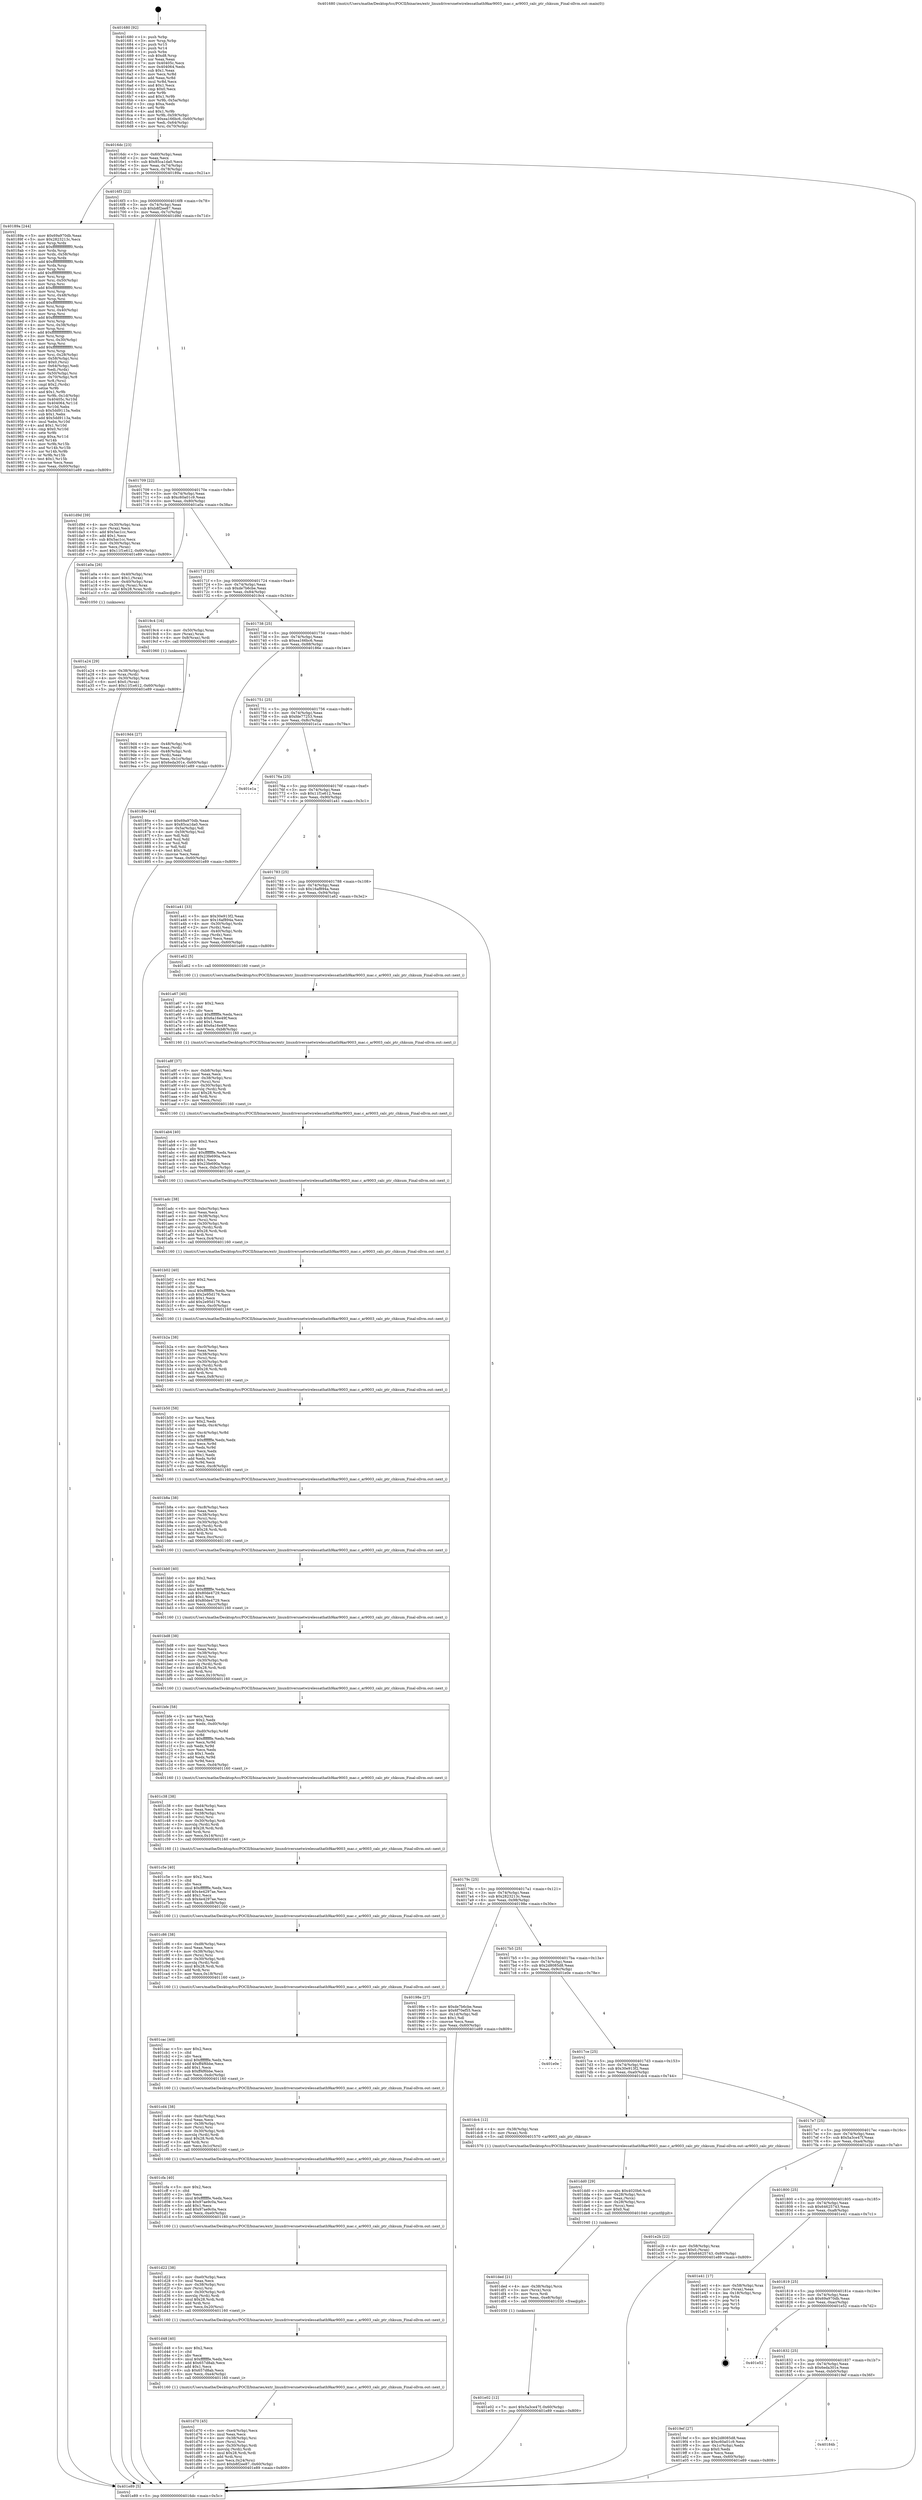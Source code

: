 digraph "0x401680" {
  label = "0x401680 (/mnt/c/Users/mathe/Desktop/tcc/POCII/binaries/extr_linuxdriversnetwirelessathath9kar9003_mac.c_ar9003_calc_ptr_chksum_Final-ollvm.out::main(0))"
  labelloc = "t"
  node[shape=record]

  Entry [label="",width=0.3,height=0.3,shape=circle,fillcolor=black,style=filled]
  "0x4016dc" [label="{
     0x4016dc [23]\l
     | [instrs]\l
     &nbsp;&nbsp;0x4016dc \<+3\>: mov -0x60(%rbp),%eax\l
     &nbsp;&nbsp;0x4016df \<+2\>: mov %eax,%ecx\l
     &nbsp;&nbsp;0x4016e1 \<+6\>: sub $0x85ca1da0,%ecx\l
     &nbsp;&nbsp;0x4016e7 \<+3\>: mov %eax,-0x74(%rbp)\l
     &nbsp;&nbsp;0x4016ea \<+3\>: mov %ecx,-0x78(%rbp)\l
     &nbsp;&nbsp;0x4016ed \<+6\>: je 000000000040189a \<main+0x21a\>\l
  }"]
  "0x40189a" [label="{
     0x40189a [244]\l
     | [instrs]\l
     &nbsp;&nbsp;0x40189a \<+5\>: mov $0x69a970db,%eax\l
     &nbsp;&nbsp;0x40189f \<+5\>: mov $0x2823213c,%ecx\l
     &nbsp;&nbsp;0x4018a4 \<+3\>: mov %rsp,%rdx\l
     &nbsp;&nbsp;0x4018a7 \<+4\>: add $0xfffffffffffffff0,%rdx\l
     &nbsp;&nbsp;0x4018ab \<+3\>: mov %rdx,%rsp\l
     &nbsp;&nbsp;0x4018ae \<+4\>: mov %rdx,-0x58(%rbp)\l
     &nbsp;&nbsp;0x4018b2 \<+3\>: mov %rsp,%rdx\l
     &nbsp;&nbsp;0x4018b5 \<+4\>: add $0xfffffffffffffff0,%rdx\l
     &nbsp;&nbsp;0x4018b9 \<+3\>: mov %rdx,%rsp\l
     &nbsp;&nbsp;0x4018bc \<+3\>: mov %rsp,%rsi\l
     &nbsp;&nbsp;0x4018bf \<+4\>: add $0xfffffffffffffff0,%rsi\l
     &nbsp;&nbsp;0x4018c3 \<+3\>: mov %rsi,%rsp\l
     &nbsp;&nbsp;0x4018c6 \<+4\>: mov %rsi,-0x50(%rbp)\l
     &nbsp;&nbsp;0x4018ca \<+3\>: mov %rsp,%rsi\l
     &nbsp;&nbsp;0x4018cd \<+4\>: add $0xfffffffffffffff0,%rsi\l
     &nbsp;&nbsp;0x4018d1 \<+3\>: mov %rsi,%rsp\l
     &nbsp;&nbsp;0x4018d4 \<+4\>: mov %rsi,-0x48(%rbp)\l
     &nbsp;&nbsp;0x4018d8 \<+3\>: mov %rsp,%rsi\l
     &nbsp;&nbsp;0x4018db \<+4\>: add $0xfffffffffffffff0,%rsi\l
     &nbsp;&nbsp;0x4018df \<+3\>: mov %rsi,%rsp\l
     &nbsp;&nbsp;0x4018e2 \<+4\>: mov %rsi,-0x40(%rbp)\l
     &nbsp;&nbsp;0x4018e6 \<+3\>: mov %rsp,%rsi\l
     &nbsp;&nbsp;0x4018e9 \<+4\>: add $0xfffffffffffffff0,%rsi\l
     &nbsp;&nbsp;0x4018ed \<+3\>: mov %rsi,%rsp\l
     &nbsp;&nbsp;0x4018f0 \<+4\>: mov %rsi,-0x38(%rbp)\l
     &nbsp;&nbsp;0x4018f4 \<+3\>: mov %rsp,%rsi\l
     &nbsp;&nbsp;0x4018f7 \<+4\>: add $0xfffffffffffffff0,%rsi\l
     &nbsp;&nbsp;0x4018fb \<+3\>: mov %rsi,%rsp\l
     &nbsp;&nbsp;0x4018fe \<+4\>: mov %rsi,-0x30(%rbp)\l
     &nbsp;&nbsp;0x401902 \<+3\>: mov %rsp,%rsi\l
     &nbsp;&nbsp;0x401905 \<+4\>: add $0xfffffffffffffff0,%rsi\l
     &nbsp;&nbsp;0x401909 \<+3\>: mov %rsi,%rsp\l
     &nbsp;&nbsp;0x40190c \<+4\>: mov %rsi,-0x28(%rbp)\l
     &nbsp;&nbsp;0x401910 \<+4\>: mov -0x58(%rbp),%rsi\l
     &nbsp;&nbsp;0x401914 \<+6\>: movl $0x0,(%rsi)\l
     &nbsp;&nbsp;0x40191a \<+3\>: mov -0x64(%rbp),%edi\l
     &nbsp;&nbsp;0x40191d \<+2\>: mov %edi,(%rdx)\l
     &nbsp;&nbsp;0x40191f \<+4\>: mov -0x50(%rbp),%rsi\l
     &nbsp;&nbsp;0x401923 \<+4\>: mov -0x70(%rbp),%r8\l
     &nbsp;&nbsp;0x401927 \<+3\>: mov %r8,(%rsi)\l
     &nbsp;&nbsp;0x40192a \<+3\>: cmpl $0x2,(%rdx)\l
     &nbsp;&nbsp;0x40192d \<+4\>: setne %r9b\l
     &nbsp;&nbsp;0x401931 \<+4\>: and $0x1,%r9b\l
     &nbsp;&nbsp;0x401935 \<+4\>: mov %r9b,-0x1d(%rbp)\l
     &nbsp;&nbsp;0x401939 \<+8\>: mov 0x40405c,%r10d\l
     &nbsp;&nbsp;0x401941 \<+8\>: mov 0x404064,%r11d\l
     &nbsp;&nbsp;0x401949 \<+3\>: mov %r10d,%ebx\l
     &nbsp;&nbsp;0x40194c \<+6\>: sub $0x5dd9113a,%ebx\l
     &nbsp;&nbsp;0x401952 \<+3\>: sub $0x1,%ebx\l
     &nbsp;&nbsp;0x401955 \<+6\>: add $0x5dd9113a,%ebx\l
     &nbsp;&nbsp;0x40195b \<+4\>: imul %ebx,%r10d\l
     &nbsp;&nbsp;0x40195f \<+4\>: and $0x1,%r10d\l
     &nbsp;&nbsp;0x401963 \<+4\>: cmp $0x0,%r10d\l
     &nbsp;&nbsp;0x401967 \<+4\>: sete %r9b\l
     &nbsp;&nbsp;0x40196b \<+4\>: cmp $0xa,%r11d\l
     &nbsp;&nbsp;0x40196f \<+4\>: setl %r14b\l
     &nbsp;&nbsp;0x401973 \<+3\>: mov %r9b,%r15b\l
     &nbsp;&nbsp;0x401976 \<+3\>: and %r14b,%r15b\l
     &nbsp;&nbsp;0x401979 \<+3\>: xor %r14b,%r9b\l
     &nbsp;&nbsp;0x40197c \<+3\>: or %r9b,%r15b\l
     &nbsp;&nbsp;0x40197f \<+4\>: test $0x1,%r15b\l
     &nbsp;&nbsp;0x401983 \<+3\>: cmovne %ecx,%eax\l
     &nbsp;&nbsp;0x401986 \<+3\>: mov %eax,-0x60(%rbp)\l
     &nbsp;&nbsp;0x401989 \<+5\>: jmp 0000000000401e89 \<main+0x809\>\l
  }"]
  "0x4016f3" [label="{
     0x4016f3 [22]\l
     | [instrs]\l
     &nbsp;&nbsp;0x4016f3 \<+5\>: jmp 00000000004016f8 \<main+0x78\>\l
     &nbsp;&nbsp;0x4016f8 \<+3\>: mov -0x74(%rbp),%eax\l
     &nbsp;&nbsp;0x4016fb \<+5\>: sub $0xb8f2ee87,%eax\l
     &nbsp;&nbsp;0x401700 \<+3\>: mov %eax,-0x7c(%rbp)\l
     &nbsp;&nbsp;0x401703 \<+6\>: je 0000000000401d9d \<main+0x71d\>\l
  }"]
  Exit [label="",width=0.3,height=0.3,shape=circle,fillcolor=black,style=filled,peripheries=2]
  "0x401d9d" [label="{
     0x401d9d [39]\l
     | [instrs]\l
     &nbsp;&nbsp;0x401d9d \<+4\>: mov -0x30(%rbp),%rax\l
     &nbsp;&nbsp;0x401da1 \<+2\>: mov (%rax),%ecx\l
     &nbsp;&nbsp;0x401da3 \<+6\>: add $0x5ac1cc,%ecx\l
     &nbsp;&nbsp;0x401da9 \<+3\>: add $0x1,%ecx\l
     &nbsp;&nbsp;0x401dac \<+6\>: sub $0x5ac1cc,%ecx\l
     &nbsp;&nbsp;0x401db2 \<+4\>: mov -0x30(%rbp),%rax\l
     &nbsp;&nbsp;0x401db6 \<+2\>: mov %ecx,(%rax)\l
     &nbsp;&nbsp;0x401db8 \<+7\>: movl $0x11f1e612,-0x60(%rbp)\l
     &nbsp;&nbsp;0x401dbf \<+5\>: jmp 0000000000401e89 \<main+0x809\>\l
  }"]
  "0x401709" [label="{
     0x401709 [22]\l
     | [instrs]\l
     &nbsp;&nbsp;0x401709 \<+5\>: jmp 000000000040170e \<main+0x8e\>\l
     &nbsp;&nbsp;0x40170e \<+3\>: mov -0x74(%rbp),%eax\l
     &nbsp;&nbsp;0x401711 \<+5\>: sub $0xc60a01c9,%eax\l
     &nbsp;&nbsp;0x401716 \<+3\>: mov %eax,-0x80(%rbp)\l
     &nbsp;&nbsp;0x401719 \<+6\>: je 0000000000401a0a \<main+0x38a\>\l
  }"]
  "0x401e02" [label="{
     0x401e02 [12]\l
     | [instrs]\l
     &nbsp;&nbsp;0x401e02 \<+7\>: movl $0x5a3ce47f,-0x60(%rbp)\l
     &nbsp;&nbsp;0x401e09 \<+5\>: jmp 0000000000401e89 \<main+0x809\>\l
  }"]
  "0x401a0a" [label="{
     0x401a0a [26]\l
     | [instrs]\l
     &nbsp;&nbsp;0x401a0a \<+4\>: mov -0x40(%rbp),%rax\l
     &nbsp;&nbsp;0x401a0e \<+6\>: movl $0x1,(%rax)\l
     &nbsp;&nbsp;0x401a14 \<+4\>: mov -0x40(%rbp),%rax\l
     &nbsp;&nbsp;0x401a18 \<+3\>: movslq (%rax),%rax\l
     &nbsp;&nbsp;0x401a1b \<+4\>: imul $0x28,%rax,%rdi\l
     &nbsp;&nbsp;0x401a1f \<+5\>: call 0000000000401050 \<malloc@plt\>\l
     | [calls]\l
     &nbsp;&nbsp;0x401050 \{1\} (unknown)\l
  }"]
  "0x40171f" [label="{
     0x40171f [25]\l
     | [instrs]\l
     &nbsp;&nbsp;0x40171f \<+5\>: jmp 0000000000401724 \<main+0xa4\>\l
     &nbsp;&nbsp;0x401724 \<+3\>: mov -0x74(%rbp),%eax\l
     &nbsp;&nbsp;0x401727 \<+5\>: sub $0xde7b6cbe,%eax\l
     &nbsp;&nbsp;0x40172c \<+6\>: mov %eax,-0x84(%rbp)\l
     &nbsp;&nbsp;0x401732 \<+6\>: je 00000000004019c4 \<main+0x344\>\l
  }"]
  "0x401ded" [label="{
     0x401ded [21]\l
     | [instrs]\l
     &nbsp;&nbsp;0x401ded \<+4\>: mov -0x38(%rbp),%rcx\l
     &nbsp;&nbsp;0x401df1 \<+3\>: mov (%rcx),%rcx\l
     &nbsp;&nbsp;0x401df4 \<+3\>: mov %rcx,%rdi\l
     &nbsp;&nbsp;0x401df7 \<+6\>: mov %eax,-0xe8(%rbp)\l
     &nbsp;&nbsp;0x401dfd \<+5\>: call 0000000000401030 \<free@plt\>\l
     | [calls]\l
     &nbsp;&nbsp;0x401030 \{1\} (unknown)\l
  }"]
  "0x4019c4" [label="{
     0x4019c4 [16]\l
     | [instrs]\l
     &nbsp;&nbsp;0x4019c4 \<+4\>: mov -0x50(%rbp),%rax\l
     &nbsp;&nbsp;0x4019c8 \<+3\>: mov (%rax),%rax\l
     &nbsp;&nbsp;0x4019cb \<+4\>: mov 0x8(%rax),%rdi\l
     &nbsp;&nbsp;0x4019cf \<+5\>: call 0000000000401060 \<atoi@plt\>\l
     | [calls]\l
     &nbsp;&nbsp;0x401060 \{1\} (unknown)\l
  }"]
  "0x401738" [label="{
     0x401738 [25]\l
     | [instrs]\l
     &nbsp;&nbsp;0x401738 \<+5\>: jmp 000000000040173d \<main+0xbd\>\l
     &nbsp;&nbsp;0x40173d \<+3\>: mov -0x74(%rbp),%eax\l
     &nbsp;&nbsp;0x401740 \<+5\>: sub $0xea166bc6,%eax\l
     &nbsp;&nbsp;0x401745 \<+6\>: mov %eax,-0x88(%rbp)\l
     &nbsp;&nbsp;0x40174b \<+6\>: je 000000000040186e \<main+0x1ee\>\l
  }"]
  "0x401dd0" [label="{
     0x401dd0 [29]\l
     | [instrs]\l
     &nbsp;&nbsp;0x401dd0 \<+10\>: movabs $0x4020b6,%rdi\l
     &nbsp;&nbsp;0x401dda \<+4\>: mov -0x28(%rbp),%rcx\l
     &nbsp;&nbsp;0x401dde \<+2\>: mov %eax,(%rcx)\l
     &nbsp;&nbsp;0x401de0 \<+4\>: mov -0x28(%rbp),%rcx\l
     &nbsp;&nbsp;0x401de4 \<+2\>: mov (%rcx),%esi\l
     &nbsp;&nbsp;0x401de6 \<+2\>: mov $0x0,%al\l
     &nbsp;&nbsp;0x401de8 \<+5\>: call 0000000000401040 \<printf@plt\>\l
     | [calls]\l
     &nbsp;&nbsp;0x401040 \{1\} (unknown)\l
  }"]
  "0x40186e" [label="{
     0x40186e [44]\l
     | [instrs]\l
     &nbsp;&nbsp;0x40186e \<+5\>: mov $0x69a970db,%eax\l
     &nbsp;&nbsp;0x401873 \<+5\>: mov $0x85ca1da0,%ecx\l
     &nbsp;&nbsp;0x401878 \<+3\>: mov -0x5a(%rbp),%dl\l
     &nbsp;&nbsp;0x40187b \<+4\>: mov -0x59(%rbp),%sil\l
     &nbsp;&nbsp;0x40187f \<+3\>: mov %dl,%dil\l
     &nbsp;&nbsp;0x401882 \<+3\>: and %sil,%dil\l
     &nbsp;&nbsp;0x401885 \<+3\>: xor %sil,%dl\l
     &nbsp;&nbsp;0x401888 \<+3\>: or %dl,%dil\l
     &nbsp;&nbsp;0x40188b \<+4\>: test $0x1,%dil\l
     &nbsp;&nbsp;0x40188f \<+3\>: cmovne %ecx,%eax\l
     &nbsp;&nbsp;0x401892 \<+3\>: mov %eax,-0x60(%rbp)\l
     &nbsp;&nbsp;0x401895 \<+5\>: jmp 0000000000401e89 \<main+0x809\>\l
  }"]
  "0x401751" [label="{
     0x401751 [25]\l
     | [instrs]\l
     &nbsp;&nbsp;0x401751 \<+5\>: jmp 0000000000401756 \<main+0xd6\>\l
     &nbsp;&nbsp;0x401756 \<+3\>: mov -0x74(%rbp),%eax\l
     &nbsp;&nbsp;0x401759 \<+5\>: sub $0xfde77253,%eax\l
     &nbsp;&nbsp;0x40175e \<+6\>: mov %eax,-0x8c(%rbp)\l
     &nbsp;&nbsp;0x401764 \<+6\>: je 0000000000401e1a \<main+0x79a\>\l
  }"]
  "0x401e89" [label="{
     0x401e89 [5]\l
     | [instrs]\l
     &nbsp;&nbsp;0x401e89 \<+5\>: jmp 00000000004016dc \<main+0x5c\>\l
  }"]
  "0x401680" [label="{
     0x401680 [92]\l
     | [instrs]\l
     &nbsp;&nbsp;0x401680 \<+1\>: push %rbp\l
     &nbsp;&nbsp;0x401681 \<+3\>: mov %rsp,%rbp\l
     &nbsp;&nbsp;0x401684 \<+2\>: push %r15\l
     &nbsp;&nbsp;0x401686 \<+2\>: push %r14\l
     &nbsp;&nbsp;0x401688 \<+1\>: push %rbx\l
     &nbsp;&nbsp;0x401689 \<+7\>: sub $0xd8,%rsp\l
     &nbsp;&nbsp;0x401690 \<+2\>: xor %eax,%eax\l
     &nbsp;&nbsp;0x401692 \<+7\>: mov 0x40405c,%ecx\l
     &nbsp;&nbsp;0x401699 \<+7\>: mov 0x404064,%edx\l
     &nbsp;&nbsp;0x4016a0 \<+3\>: sub $0x1,%eax\l
     &nbsp;&nbsp;0x4016a3 \<+3\>: mov %ecx,%r8d\l
     &nbsp;&nbsp;0x4016a6 \<+3\>: add %eax,%r8d\l
     &nbsp;&nbsp;0x4016a9 \<+4\>: imul %r8d,%ecx\l
     &nbsp;&nbsp;0x4016ad \<+3\>: and $0x1,%ecx\l
     &nbsp;&nbsp;0x4016b0 \<+3\>: cmp $0x0,%ecx\l
     &nbsp;&nbsp;0x4016b3 \<+4\>: sete %r9b\l
     &nbsp;&nbsp;0x4016b7 \<+4\>: and $0x1,%r9b\l
     &nbsp;&nbsp;0x4016bb \<+4\>: mov %r9b,-0x5a(%rbp)\l
     &nbsp;&nbsp;0x4016bf \<+3\>: cmp $0xa,%edx\l
     &nbsp;&nbsp;0x4016c2 \<+4\>: setl %r9b\l
     &nbsp;&nbsp;0x4016c6 \<+4\>: and $0x1,%r9b\l
     &nbsp;&nbsp;0x4016ca \<+4\>: mov %r9b,-0x59(%rbp)\l
     &nbsp;&nbsp;0x4016ce \<+7\>: movl $0xea166bc6,-0x60(%rbp)\l
     &nbsp;&nbsp;0x4016d5 \<+3\>: mov %edi,-0x64(%rbp)\l
     &nbsp;&nbsp;0x4016d8 \<+4\>: mov %rsi,-0x70(%rbp)\l
  }"]
  "0x401d70" [label="{
     0x401d70 [45]\l
     | [instrs]\l
     &nbsp;&nbsp;0x401d70 \<+6\>: mov -0xe4(%rbp),%ecx\l
     &nbsp;&nbsp;0x401d76 \<+3\>: imul %eax,%ecx\l
     &nbsp;&nbsp;0x401d79 \<+4\>: mov -0x38(%rbp),%rsi\l
     &nbsp;&nbsp;0x401d7d \<+3\>: mov (%rsi),%rsi\l
     &nbsp;&nbsp;0x401d80 \<+4\>: mov -0x30(%rbp),%rdi\l
     &nbsp;&nbsp;0x401d84 \<+3\>: movslq (%rdi),%rdi\l
     &nbsp;&nbsp;0x401d87 \<+4\>: imul $0x28,%rdi,%rdi\l
     &nbsp;&nbsp;0x401d8b \<+3\>: add %rdi,%rsi\l
     &nbsp;&nbsp;0x401d8e \<+3\>: mov %ecx,0x24(%rsi)\l
     &nbsp;&nbsp;0x401d91 \<+7\>: movl $0xb8f2ee87,-0x60(%rbp)\l
     &nbsp;&nbsp;0x401d98 \<+5\>: jmp 0000000000401e89 \<main+0x809\>\l
  }"]
  "0x401d48" [label="{
     0x401d48 [40]\l
     | [instrs]\l
     &nbsp;&nbsp;0x401d48 \<+5\>: mov $0x2,%ecx\l
     &nbsp;&nbsp;0x401d4d \<+1\>: cltd\l
     &nbsp;&nbsp;0x401d4e \<+2\>: idiv %ecx\l
     &nbsp;&nbsp;0x401d50 \<+6\>: imul $0xfffffffe,%edx,%ecx\l
     &nbsp;&nbsp;0x401d56 \<+6\>: add $0x657d8ab,%ecx\l
     &nbsp;&nbsp;0x401d5c \<+3\>: add $0x1,%ecx\l
     &nbsp;&nbsp;0x401d5f \<+6\>: sub $0x657d8ab,%ecx\l
     &nbsp;&nbsp;0x401d65 \<+6\>: mov %ecx,-0xe4(%rbp)\l
     &nbsp;&nbsp;0x401d6b \<+5\>: call 0000000000401160 \<next_i\>\l
     | [calls]\l
     &nbsp;&nbsp;0x401160 \{1\} (/mnt/c/Users/mathe/Desktop/tcc/POCII/binaries/extr_linuxdriversnetwirelessathath9kar9003_mac.c_ar9003_calc_ptr_chksum_Final-ollvm.out::next_i)\l
  }"]
  "0x401e1a" [label="{
     0x401e1a\l
  }", style=dashed]
  "0x40176a" [label="{
     0x40176a [25]\l
     | [instrs]\l
     &nbsp;&nbsp;0x40176a \<+5\>: jmp 000000000040176f \<main+0xef\>\l
     &nbsp;&nbsp;0x40176f \<+3\>: mov -0x74(%rbp),%eax\l
     &nbsp;&nbsp;0x401772 \<+5\>: sub $0x11f1e612,%eax\l
     &nbsp;&nbsp;0x401777 \<+6\>: mov %eax,-0x90(%rbp)\l
     &nbsp;&nbsp;0x40177d \<+6\>: je 0000000000401a41 \<main+0x3c1\>\l
  }"]
  "0x401d22" [label="{
     0x401d22 [38]\l
     | [instrs]\l
     &nbsp;&nbsp;0x401d22 \<+6\>: mov -0xe0(%rbp),%ecx\l
     &nbsp;&nbsp;0x401d28 \<+3\>: imul %eax,%ecx\l
     &nbsp;&nbsp;0x401d2b \<+4\>: mov -0x38(%rbp),%rsi\l
     &nbsp;&nbsp;0x401d2f \<+3\>: mov (%rsi),%rsi\l
     &nbsp;&nbsp;0x401d32 \<+4\>: mov -0x30(%rbp),%rdi\l
     &nbsp;&nbsp;0x401d36 \<+3\>: movslq (%rdi),%rdi\l
     &nbsp;&nbsp;0x401d39 \<+4\>: imul $0x28,%rdi,%rdi\l
     &nbsp;&nbsp;0x401d3d \<+3\>: add %rdi,%rsi\l
     &nbsp;&nbsp;0x401d40 \<+3\>: mov %ecx,0x20(%rsi)\l
     &nbsp;&nbsp;0x401d43 \<+5\>: call 0000000000401160 \<next_i\>\l
     | [calls]\l
     &nbsp;&nbsp;0x401160 \{1\} (/mnt/c/Users/mathe/Desktop/tcc/POCII/binaries/extr_linuxdriversnetwirelessathath9kar9003_mac.c_ar9003_calc_ptr_chksum_Final-ollvm.out::next_i)\l
  }"]
  "0x401a41" [label="{
     0x401a41 [33]\l
     | [instrs]\l
     &nbsp;&nbsp;0x401a41 \<+5\>: mov $0x30e913f2,%eax\l
     &nbsp;&nbsp;0x401a46 \<+5\>: mov $0x16af894a,%ecx\l
     &nbsp;&nbsp;0x401a4b \<+4\>: mov -0x30(%rbp),%rdx\l
     &nbsp;&nbsp;0x401a4f \<+2\>: mov (%rdx),%esi\l
     &nbsp;&nbsp;0x401a51 \<+4\>: mov -0x40(%rbp),%rdx\l
     &nbsp;&nbsp;0x401a55 \<+2\>: cmp (%rdx),%esi\l
     &nbsp;&nbsp;0x401a57 \<+3\>: cmovl %ecx,%eax\l
     &nbsp;&nbsp;0x401a5a \<+3\>: mov %eax,-0x60(%rbp)\l
     &nbsp;&nbsp;0x401a5d \<+5\>: jmp 0000000000401e89 \<main+0x809\>\l
  }"]
  "0x401783" [label="{
     0x401783 [25]\l
     | [instrs]\l
     &nbsp;&nbsp;0x401783 \<+5\>: jmp 0000000000401788 \<main+0x108\>\l
     &nbsp;&nbsp;0x401788 \<+3\>: mov -0x74(%rbp),%eax\l
     &nbsp;&nbsp;0x40178b \<+5\>: sub $0x16af894a,%eax\l
     &nbsp;&nbsp;0x401790 \<+6\>: mov %eax,-0x94(%rbp)\l
     &nbsp;&nbsp;0x401796 \<+6\>: je 0000000000401a62 \<main+0x3e2\>\l
  }"]
  "0x401cfa" [label="{
     0x401cfa [40]\l
     | [instrs]\l
     &nbsp;&nbsp;0x401cfa \<+5\>: mov $0x2,%ecx\l
     &nbsp;&nbsp;0x401cff \<+1\>: cltd\l
     &nbsp;&nbsp;0x401d00 \<+2\>: idiv %ecx\l
     &nbsp;&nbsp;0x401d02 \<+6\>: imul $0xfffffffe,%edx,%ecx\l
     &nbsp;&nbsp;0x401d08 \<+6\>: sub $0x97ae9c0a,%ecx\l
     &nbsp;&nbsp;0x401d0e \<+3\>: add $0x1,%ecx\l
     &nbsp;&nbsp;0x401d11 \<+6\>: add $0x97ae9c0a,%ecx\l
     &nbsp;&nbsp;0x401d17 \<+6\>: mov %ecx,-0xe0(%rbp)\l
     &nbsp;&nbsp;0x401d1d \<+5\>: call 0000000000401160 \<next_i\>\l
     | [calls]\l
     &nbsp;&nbsp;0x401160 \{1\} (/mnt/c/Users/mathe/Desktop/tcc/POCII/binaries/extr_linuxdriversnetwirelessathath9kar9003_mac.c_ar9003_calc_ptr_chksum_Final-ollvm.out::next_i)\l
  }"]
  "0x401a62" [label="{
     0x401a62 [5]\l
     | [instrs]\l
     &nbsp;&nbsp;0x401a62 \<+5\>: call 0000000000401160 \<next_i\>\l
     | [calls]\l
     &nbsp;&nbsp;0x401160 \{1\} (/mnt/c/Users/mathe/Desktop/tcc/POCII/binaries/extr_linuxdriversnetwirelessathath9kar9003_mac.c_ar9003_calc_ptr_chksum_Final-ollvm.out::next_i)\l
  }"]
  "0x40179c" [label="{
     0x40179c [25]\l
     | [instrs]\l
     &nbsp;&nbsp;0x40179c \<+5\>: jmp 00000000004017a1 \<main+0x121\>\l
     &nbsp;&nbsp;0x4017a1 \<+3\>: mov -0x74(%rbp),%eax\l
     &nbsp;&nbsp;0x4017a4 \<+5\>: sub $0x2823213c,%eax\l
     &nbsp;&nbsp;0x4017a9 \<+6\>: mov %eax,-0x98(%rbp)\l
     &nbsp;&nbsp;0x4017af \<+6\>: je 000000000040198e \<main+0x30e\>\l
  }"]
  "0x401cd4" [label="{
     0x401cd4 [38]\l
     | [instrs]\l
     &nbsp;&nbsp;0x401cd4 \<+6\>: mov -0xdc(%rbp),%ecx\l
     &nbsp;&nbsp;0x401cda \<+3\>: imul %eax,%ecx\l
     &nbsp;&nbsp;0x401cdd \<+4\>: mov -0x38(%rbp),%rsi\l
     &nbsp;&nbsp;0x401ce1 \<+3\>: mov (%rsi),%rsi\l
     &nbsp;&nbsp;0x401ce4 \<+4\>: mov -0x30(%rbp),%rdi\l
     &nbsp;&nbsp;0x401ce8 \<+3\>: movslq (%rdi),%rdi\l
     &nbsp;&nbsp;0x401ceb \<+4\>: imul $0x28,%rdi,%rdi\l
     &nbsp;&nbsp;0x401cef \<+3\>: add %rdi,%rsi\l
     &nbsp;&nbsp;0x401cf2 \<+3\>: mov %ecx,0x1c(%rsi)\l
     &nbsp;&nbsp;0x401cf5 \<+5\>: call 0000000000401160 \<next_i\>\l
     | [calls]\l
     &nbsp;&nbsp;0x401160 \{1\} (/mnt/c/Users/mathe/Desktop/tcc/POCII/binaries/extr_linuxdriversnetwirelessathath9kar9003_mac.c_ar9003_calc_ptr_chksum_Final-ollvm.out::next_i)\l
  }"]
  "0x40198e" [label="{
     0x40198e [27]\l
     | [instrs]\l
     &nbsp;&nbsp;0x40198e \<+5\>: mov $0xde7b6cbe,%eax\l
     &nbsp;&nbsp;0x401993 \<+5\>: mov $0x6f70ef55,%ecx\l
     &nbsp;&nbsp;0x401998 \<+3\>: mov -0x1d(%rbp),%dl\l
     &nbsp;&nbsp;0x40199b \<+3\>: test $0x1,%dl\l
     &nbsp;&nbsp;0x40199e \<+3\>: cmovne %ecx,%eax\l
     &nbsp;&nbsp;0x4019a1 \<+3\>: mov %eax,-0x60(%rbp)\l
     &nbsp;&nbsp;0x4019a4 \<+5\>: jmp 0000000000401e89 \<main+0x809\>\l
  }"]
  "0x4017b5" [label="{
     0x4017b5 [25]\l
     | [instrs]\l
     &nbsp;&nbsp;0x4017b5 \<+5\>: jmp 00000000004017ba \<main+0x13a\>\l
     &nbsp;&nbsp;0x4017ba \<+3\>: mov -0x74(%rbp),%eax\l
     &nbsp;&nbsp;0x4017bd \<+5\>: sub $0x2d8085d8,%eax\l
     &nbsp;&nbsp;0x4017c2 \<+6\>: mov %eax,-0x9c(%rbp)\l
     &nbsp;&nbsp;0x4017c8 \<+6\>: je 0000000000401e0e \<main+0x78e\>\l
  }"]
  "0x4019d4" [label="{
     0x4019d4 [27]\l
     | [instrs]\l
     &nbsp;&nbsp;0x4019d4 \<+4\>: mov -0x48(%rbp),%rdi\l
     &nbsp;&nbsp;0x4019d8 \<+2\>: mov %eax,(%rdi)\l
     &nbsp;&nbsp;0x4019da \<+4\>: mov -0x48(%rbp),%rdi\l
     &nbsp;&nbsp;0x4019de \<+2\>: mov (%rdi),%eax\l
     &nbsp;&nbsp;0x4019e0 \<+3\>: mov %eax,-0x1c(%rbp)\l
     &nbsp;&nbsp;0x4019e3 \<+7\>: movl $0x6eda301e,-0x60(%rbp)\l
     &nbsp;&nbsp;0x4019ea \<+5\>: jmp 0000000000401e89 \<main+0x809\>\l
  }"]
  "0x401cac" [label="{
     0x401cac [40]\l
     | [instrs]\l
     &nbsp;&nbsp;0x401cac \<+5\>: mov $0x2,%ecx\l
     &nbsp;&nbsp;0x401cb1 \<+1\>: cltd\l
     &nbsp;&nbsp;0x401cb2 \<+2\>: idiv %ecx\l
     &nbsp;&nbsp;0x401cb4 \<+6\>: imul $0xfffffffe,%edx,%ecx\l
     &nbsp;&nbsp;0x401cba \<+6\>: add $0xff4f6bbe,%ecx\l
     &nbsp;&nbsp;0x401cc0 \<+3\>: add $0x1,%ecx\l
     &nbsp;&nbsp;0x401cc3 \<+6\>: sub $0xff4f6bbe,%ecx\l
     &nbsp;&nbsp;0x401cc9 \<+6\>: mov %ecx,-0xdc(%rbp)\l
     &nbsp;&nbsp;0x401ccf \<+5\>: call 0000000000401160 \<next_i\>\l
     | [calls]\l
     &nbsp;&nbsp;0x401160 \{1\} (/mnt/c/Users/mathe/Desktop/tcc/POCII/binaries/extr_linuxdriversnetwirelessathath9kar9003_mac.c_ar9003_calc_ptr_chksum_Final-ollvm.out::next_i)\l
  }"]
  "0x401e0e" [label="{
     0x401e0e\l
  }", style=dashed]
  "0x4017ce" [label="{
     0x4017ce [25]\l
     | [instrs]\l
     &nbsp;&nbsp;0x4017ce \<+5\>: jmp 00000000004017d3 \<main+0x153\>\l
     &nbsp;&nbsp;0x4017d3 \<+3\>: mov -0x74(%rbp),%eax\l
     &nbsp;&nbsp;0x4017d6 \<+5\>: sub $0x30e913f2,%eax\l
     &nbsp;&nbsp;0x4017db \<+6\>: mov %eax,-0xa0(%rbp)\l
     &nbsp;&nbsp;0x4017e1 \<+6\>: je 0000000000401dc4 \<main+0x744\>\l
  }"]
  "0x401c86" [label="{
     0x401c86 [38]\l
     | [instrs]\l
     &nbsp;&nbsp;0x401c86 \<+6\>: mov -0xd8(%rbp),%ecx\l
     &nbsp;&nbsp;0x401c8c \<+3\>: imul %eax,%ecx\l
     &nbsp;&nbsp;0x401c8f \<+4\>: mov -0x38(%rbp),%rsi\l
     &nbsp;&nbsp;0x401c93 \<+3\>: mov (%rsi),%rsi\l
     &nbsp;&nbsp;0x401c96 \<+4\>: mov -0x30(%rbp),%rdi\l
     &nbsp;&nbsp;0x401c9a \<+3\>: movslq (%rdi),%rdi\l
     &nbsp;&nbsp;0x401c9d \<+4\>: imul $0x28,%rdi,%rdi\l
     &nbsp;&nbsp;0x401ca1 \<+3\>: add %rdi,%rsi\l
     &nbsp;&nbsp;0x401ca4 \<+3\>: mov %ecx,0x18(%rsi)\l
     &nbsp;&nbsp;0x401ca7 \<+5\>: call 0000000000401160 \<next_i\>\l
     | [calls]\l
     &nbsp;&nbsp;0x401160 \{1\} (/mnt/c/Users/mathe/Desktop/tcc/POCII/binaries/extr_linuxdriversnetwirelessathath9kar9003_mac.c_ar9003_calc_ptr_chksum_Final-ollvm.out::next_i)\l
  }"]
  "0x401dc4" [label="{
     0x401dc4 [12]\l
     | [instrs]\l
     &nbsp;&nbsp;0x401dc4 \<+4\>: mov -0x38(%rbp),%rax\l
     &nbsp;&nbsp;0x401dc8 \<+3\>: mov (%rax),%rdi\l
     &nbsp;&nbsp;0x401dcb \<+5\>: call 0000000000401570 \<ar9003_calc_ptr_chksum\>\l
     | [calls]\l
     &nbsp;&nbsp;0x401570 \{1\} (/mnt/c/Users/mathe/Desktop/tcc/POCII/binaries/extr_linuxdriversnetwirelessathath9kar9003_mac.c_ar9003_calc_ptr_chksum_Final-ollvm.out::ar9003_calc_ptr_chksum)\l
  }"]
  "0x4017e7" [label="{
     0x4017e7 [25]\l
     | [instrs]\l
     &nbsp;&nbsp;0x4017e7 \<+5\>: jmp 00000000004017ec \<main+0x16c\>\l
     &nbsp;&nbsp;0x4017ec \<+3\>: mov -0x74(%rbp),%eax\l
     &nbsp;&nbsp;0x4017ef \<+5\>: sub $0x5a3ce47f,%eax\l
     &nbsp;&nbsp;0x4017f4 \<+6\>: mov %eax,-0xa4(%rbp)\l
     &nbsp;&nbsp;0x4017fa \<+6\>: je 0000000000401e2b \<main+0x7ab\>\l
  }"]
  "0x401c5e" [label="{
     0x401c5e [40]\l
     | [instrs]\l
     &nbsp;&nbsp;0x401c5e \<+5\>: mov $0x2,%ecx\l
     &nbsp;&nbsp;0x401c63 \<+1\>: cltd\l
     &nbsp;&nbsp;0x401c64 \<+2\>: idiv %ecx\l
     &nbsp;&nbsp;0x401c66 \<+6\>: imul $0xfffffffe,%edx,%ecx\l
     &nbsp;&nbsp;0x401c6c \<+6\>: add $0x4e4297ae,%ecx\l
     &nbsp;&nbsp;0x401c72 \<+3\>: add $0x1,%ecx\l
     &nbsp;&nbsp;0x401c75 \<+6\>: sub $0x4e4297ae,%ecx\l
     &nbsp;&nbsp;0x401c7b \<+6\>: mov %ecx,-0xd8(%rbp)\l
     &nbsp;&nbsp;0x401c81 \<+5\>: call 0000000000401160 \<next_i\>\l
     | [calls]\l
     &nbsp;&nbsp;0x401160 \{1\} (/mnt/c/Users/mathe/Desktop/tcc/POCII/binaries/extr_linuxdriversnetwirelessathath9kar9003_mac.c_ar9003_calc_ptr_chksum_Final-ollvm.out::next_i)\l
  }"]
  "0x401e2b" [label="{
     0x401e2b [22]\l
     | [instrs]\l
     &nbsp;&nbsp;0x401e2b \<+4\>: mov -0x58(%rbp),%rax\l
     &nbsp;&nbsp;0x401e2f \<+6\>: movl $0x0,(%rax)\l
     &nbsp;&nbsp;0x401e35 \<+7\>: movl $0x64625743,-0x60(%rbp)\l
     &nbsp;&nbsp;0x401e3c \<+5\>: jmp 0000000000401e89 \<main+0x809\>\l
  }"]
  "0x401800" [label="{
     0x401800 [25]\l
     | [instrs]\l
     &nbsp;&nbsp;0x401800 \<+5\>: jmp 0000000000401805 \<main+0x185\>\l
     &nbsp;&nbsp;0x401805 \<+3\>: mov -0x74(%rbp),%eax\l
     &nbsp;&nbsp;0x401808 \<+5\>: sub $0x64625743,%eax\l
     &nbsp;&nbsp;0x40180d \<+6\>: mov %eax,-0xa8(%rbp)\l
     &nbsp;&nbsp;0x401813 \<+6\>: je 0000000000401e41 \<main+0x7c1\>\l
  }"]
  "0x401c38" [label="{
     0x401c38 [38]\l
     | [instrs]\l
     &nbsp;&nbsp;0x401c38 \<+6\>: mov -0xd4(%rbp),%ecx\l
     &nbsp;&nbsp;0x401c3e \<+3\>: imul %eax,%ecx\l
     &nbsp;&nbsp;0x401c41 \<+4\>: mov -0x38(%rbp),%rsi\l
     &nbsp;&nbsp;0x401c45 \<+3\>: mov (%rsi),%rsi\l
     &nbsp;&nbsp;0x401c48 \<+4\>: mov -0x30(%rbp),%rdi\l
     &nbsp;&nbsp;0x401c4c \<+3\>: movslq (%rdi),%rdi\l
     &nbsp;&nbsp;0x401c4f \<+4\>: imul $0x28,%rdi,%rdi\l
     &nbsp;&nbsp;0x401c53 \<+3\>: add %rdi,%rsi\l
     &nbsp;&nbsp;0x401c56 \<+3\>: mov %ecx,0x14(%rsi)\l
     &nbsp;&nbsp;0x401c59 \<+5\>: call 0000000000401160 \<next_i\>\l
     | [calls]\l
     &nbsp;&nbsp;0x401160 \{1\} (/mnt/c/Users/mathe/Desktop/tcc/POCII/binaries/extr_linuxdriversnetwirelessathath9kar9003_mac.c_ar9003_calc_ptr_chksum_Final-ollvm.out::next_i)\l
  }"]
  "0x401e41" [label="{
     0x401e41 [17]\l
     | [instrs]\l
     &nbsp;&nbsp;0x401e41 \<+4\>: mov -0x58(%rbp),%rax\l
     &nbsp;&nbsp;0x401e45 \<+2\>: mov (%rax),%eax\l
     &nbsp;&nbsp;0x401e47 \<+4\>: lea -0x18(%rbp),%rsp\l
     &nbsp;&nbsp;0x401e4b \<+1\>: pop %rbx\l
     &nbsp;&nbsp;0x401e4c \<+2\>: pop %r14\l
     &nbsp;&nbsp;0x401e4e \<+2\>: pop %r15\l
     &nbsp;&nbsp;0x401e50 \<+1\>: pop %rbp\l
     &nbsp;&nbsp;0x401e51 \<+1\>: ret\l
  }"]
  "0x401819" [label="{
     0x401819 [25]\l
     | [instrs]\l
     &nbsp;&nbsp;0x401819 \<+5\>: jmp 000000000040181e \<main+0x19e\>\l
     &nbsp;&nbsp;0x40181e \<+3\>: mov -0x74(%rbp),%eax\l
     &nbsp;&nbsp;0x401821 \<+5\>: sub $0x69a970db,%eax\l
     &nbsp;&nbsp;0x401826 \<+6\>: mov %eax,-0xac(%rbp)\l
     &nbsp;&nbsp;0x40182c \<+6\>: je 0000000000401e52 \<main+0x7d2\>\l
  }"]
  "0x401bfe" [label="{
     0x401bfe [58]\l
     | [instrs]\l
     &nbsp;&nbsp;0x401bfe \<+2\>: xor %ecx,%ecx\l
     &nbsp;&nbsp;0x401c00 \<+5\>: mov $0x2,%edx\l
     &nbsp;&nbsp;0x401c05 \<+6\>: mov %edx,-0xd0(%rbp)\l
     &nbsp;&nbsp;0x401c0b \<+1\>: cltd\l
     &nbsp;&nbsp;0x401c0c \<+7\>: mov -0xd0(%rbp),%r8d\l
     &nbsp;&nbsp;0x401c13 \<+3\>: idiv %r8d\l
     &nbsp;&nbsp;0x401c16 \<+6\>: imul $0xfffffffe,%edx,%edx\l
     &nbsp;&nbsp;0x401c1c \<+3\>: mov %ecx,%r9d\l
     &nbsp;&nbsp;0x401c1f \<+3\>: sub %edx,%r9d\l
     &nbsp;&nbsp;0x401c22 \<+2\>: mov %ecx,%edx\l
     &nbsp;&nbsp;0x401c24 \<+3\>: sub $0x1,%edx\l
     &nbsp;&nbsp;0x401c27 \<+3\>: add %edx,%r9d\l
     &nbsp;&nbsp;0x401c2a \<+3\>: sub %r9d,%ecx\l
     &nbsp;&nbsp;0x401c2d \<+6\>: mov %ecx,-0xd4(%rbp)\l
     &nbsp;&nbsp;0x401c33 \<+5\>: call 0000000000401160 \<next_i\>\l
     | [calls]\l
     &nbsp;&nbsp;0x401160 \{1\} (/mnt/c/Users/mathe/Desktop/tcc/POCII/binaries/extr_linuxdriversnetwirelessathath9kar9003_mac.c_ar9003_calc_ptr_chksum_Final-ollvm.out::next_i)\l
  }"]
  "0x401e52" [label="{
     0x401e52\l
  }", style=dashed]
  "0x401832" [label="{
     0x401832 [25]\l
     | [instrs]\l
     &nbsp;&nbsp;0x401832 \<+5\>: jmp 0000000000401837 \<main+0x1b7\>\l
     &nbsp;&nbsp;0x401837 \<+3\>: mov -0x74(%rbp),%eax\l
     &nbsp;&nbsp;0x40183a \<+5\>: sub $0x6eda301e,%eax\l
     &nbsp;&nbsp;0x40183f \<+6\>: mov %eax,-0xb0(%rbp)\l
     &nbsp;&nbsp;0x401845 \<+6\>: je 00000000004019ef \<main+0x36f\>\l
  }"]
  "0x401bd8" [label="{
     0x401bd8 [38]\l
     | [instrs]\l
     &nbsp;&nbsp;0x401bd8 \<+6\>: mov -0xcc(%rbp),%ecx\l
     &nbsp;&nbsp;0x401bde \<+3\>: imul %eax,%ecx\l
     &nbsp;&nbsp;0x401be1 \<+4\>: mov -0x38(%rbp),%rsi\l
     &nbsp;&nbsp;0x401be5 \<+3\>: mov (%rsi),%rsi\l
     &nbsp;&nbsp;0x401be8 \<+4\>: mov -0x30(%rbp),%rdi\l
     &nbsp;&nbsp;0x401bec \<+3\>: movslq (%rdi),%rdi\l
     &nbsp;&nbsp;0x401bef \<+4\>: imul $0x28,%rdi,%rdi\l
     &nbsp;&nbsp;0x401bf3 \<+3\>: add %rdi,%rsi\l
     &nbsp;&nbsp;0x401bf6 \<+3\>: mov %ecx,0x10(%rsi)\l
     &nbsp;&nbsp;0x401bf9 \<+5\>: call 0000000000401160 \<next_i\>\l
     | [calls]\l
     &nbsp;&nbsp;0x401160 \{1\} (/mnt/c/Users/mathe/Desktop/tcc/POCII/binaries/extr_linuxdriversnetwirelessathath9kar9003_mac.c_ar9003_calc_ptr_chksum_Final-ollvm.out::next_i)\l
  }"]
  "0x4019ef" [label="{
     0x4019ef [27]\l
     | [instrs]\l
     &nbsp;&nbsp;0x4019ef \<+5\>: mov $0x2d8085d8,%eax\l
     &nbsp;&nbsp;0x4019f4 \<+5\>: mov $0xc60a01c9,%ecx\l
     &nbsp;&nbsp;0x4019f9 \<+3\>: mov -0x1c(%rbp),%edx\l
     &nbsp;&nbsp;0x4019fc \<+3\>: cmp $0x0,%edx\l
     &nbsp;&nbsp;0x4019ff \<+3\>: cmove %ecx,%eax\l
     &nbsp;&nbsp;0x401a02 \<+3\>: mov %eax,-0x60(%rbp)\l
     &nbsp;&nbsp;0x401a05 \<+5\>: jmp 0000000000401e89 \<main+0x809\>\l
  }"]
  "0x40184b" [label="{
     0x40184b\l
  }", style=dashed]
  "0x401a24" [label="{
     0x401a24 [29]\l
     | [instrs]\l
     &nbsp;&nbsp;0x401a24 \<+4\>: mov -0x38(%rbp),%rdi\l
     &nbsp;&nbsp;0x401a28 \<+3\>: mov %rax,(%rdi)\l
     &nbsp;&nbsp;0x401a2b \<+4\>: mov -0x30(%rbp),%rax\l
     &nbsp;&nbsp;0x401a2f \<+6\>: movl $0x0,(%rax)\l
     &nbsp;&nbsp;0x401a35 \<+7\>: movl $0x11f1e612,-0x60(%rbp)\l
     &nbsp;&nbsp;0x401a3c \<+5\>: jmp 0000000000401e89 \<main+0x809\>\l
  }"]
  "0x401a67" [label="{
     0x401a67 [40]\l
     | [instrs]\l
     &nbsp;&nbsp;0x401a67 \<+5\>: mov $0x2,%ecx\l
     &nbsp;&nbsp;0x401a6c \<+1\>: cltd\l
     &nbsp;&nbsp;0x401a6d \<+2\>: idiv %ecx\l
     &nbsp;&nbsp;0x401a6f \<+6\>: imul $0xfffffffe,%edx,%ecx\l
     &nbsp;&nbsp;0x401a75 \<+6\>: sub $0x6a16e49f,%ecx\l
     &nbsp;&nbsp;0x401a7b \<+3\>: add $0x1,%ecx\l
     &nbsp;&nbsp;0x401a7e \<+6\>: add $0x6a16e49f,%ecx\l
     &nbsp;&nbsp;0x401a84 \<+6\>: mov %ecx,-0xb8(%rbp)\l
     &nbsp;&nbsp;0x401a8a \<+5\>: call 0000000000401160 \<next_i\>\l
     | [calls]\l
     &nbsp;&nbsp;0x401160 \{1\} (/mnt/c/Users/mathe/Desktop/tcc/POCII/binaries/extr_linuxdriversnetwirelessathath9kar9003_mac.c_ar9003_calc_ptr_chksum_Final-ollvm.out::next_i)\l
  }"]
  "0x401a8f" [label="{
     0x401a8f [37]\l
     | [instrs]\l
     &nbsp;&nbsp;0x401a8f \<+6\>: mov -0xb8(%rbp),%ecx\l
     &nbsp;&nbsp;0x401a95 \<+3\>: imul %eax,%ecx\l
     &nbsp;&nbsp;0x401a98 \<+4\>: mov -0x38(%rbp),%rsi\l
     &nbsp;&nbsp;0x401a9c \<+3\>: mov (%rsi),%rsi\l
     &nbsp;&nbsp;0x401a9f \<+4\>: mov -0x30(%rbp),%rdi\l
     &nbsp;&nbsp;0x401aa3 \<+3\>: movslq (%rdi),%rdi\l
     &nbsp;&nbsp;0x401aa6 \<+4\>: imul $0x28,%rdi,%rdi\l
     &nbsp;&nbsp;0x401aaa \<+3\>: add %rdi,%rsi\l
     &nbsp;&nbsp;0x401aad \<+2\>: mov %ecx,(%rsi)\l
     &nbsp;&nbsp;0x401aaf \<+5\>: call 0000000000401160 \<next_i\>\l
     | [calls]\l
     &nbsp;&nbsp;0x401160 \{1\} (/mnt/c/Users/mathe/Desktop/tcc/POCII/binaries/extr_linuxdriversnetwirelessathath9kar9003_mac.c_ar9003_calc_ptr_chksum_Final-ollvm.out::next_i)\l
  }"]
  "0x401ab4" [label="{
     0x401ab4 [40]\l
     | [instrs]\l
     &nbsp;&nbsp;0x401ab4 \<+5\>: mov $0x2,%ecx\l
     &nbsp;&nbsp;0x401ab9 \<+1\>: cltd\l
     &nbsp;&nbsp;0x401aba \<+2\>: idiv %ecx\l
     &nbsp;&nbsp;0x401abc \<+6\>: imul $0xfffffffe,%edx,%ecx\l
     &nbsp;&nbsp;0x401ac2 \<+6\>: add $0x23fe690a,%ecx\l
     &nbsp;&nbsp;0x401ac8 \<+3\>: add $0x1,%ecx\l
     &nbsp;&nbsp;0x401acb \<+6\>: sub $0x23fe690a,%ecx\l
     &nbsp;&nbsp;0x401ad1 \<+6\>: mov %ecx,-0xbc(%rbp)\l
     &nbsp;&nbsp;0x401ad7 \<+5\>: call 0000000000401160 \<next_i\>\l
     | [calls]\l
     &nbsp;&nbsp;0x401160 \{1\} (/mnt/c/Users/mathe/Desktop/tcc/POCII/binaries/extr_linuxdriversnetwirelessathath9kar9003_mac.c_ar9003_calc_ptr_chksum_Final-ollvm.out::next_i)\l
  }"]
  "0x401adc" [label="{
     0x401adc [38]\l
     | [instrs]\l
     &nbsp;&nbsp;0x401adc \<+6\>: mov -0xbc(%rbp),%ecx\l
     &nbsp;&nbsp;0x401ae2 \<+3\>: imul %eax,%ecx\l
     &nbsp;&nbsp;0x401ae5 \<+4\>: mov -0x38(%rbp),%rsi\l
     &nbsp;&nbsp;0x401ae9 \<+3\>: mov (%rsi),%rsi\l
     &nbsp;&nbsp;0x401aec \<+4\>: mov -0x30(%rbp),%rdi\l
     &nbsp;&nbsp;0x401af0 \<+3\>: movslq (%rdi),%rdi\l
     &nbsp;&nbsp;0x401af3 \<+4\>: imul $0x28,%rdi,%rdi\l
     &nbsp;&nbsp;0x401af7 \<+3\>: add %rdi,%rsi\l
     &nbsp;&nbsp;0x401afa \<+3\>: mov %ecx,0x4(%rsi)\l
     &nbsp;&nbsp;0x401afd \<+5\>: call 0000000000401160 \<next_i\>\l
     | [calls]\l
     &nbsp;&nbsp;0x401160 \{1\} (/mnt/c/Users/mathe/Desktop/tcc/POCII/binaries/extr_linuxdriversnetwirelessathath9kar9003_mac.c_ar9003_calc_ptr_chksum_Final-ollvm.out::next_i)\l
  }"]
  "0x401b02" [label="{
     0x401b02 [40]\l
     | [instrs]\l
     &nbsp;&nbsp;0x401b02 \<+5\>: mov $0x2,%ecx\l
     &nbsp;&nbsp;0x401b07 \<+1\>: cltd\l
     &nbsp;&nbsp;0x401b08 \<+2\>: idiv %ecx\l
     &nbsp;&nbsp;0x401b0a \<+6\>: imul $0xfffffffe,%edx,%ecx\l
     &nbsp;&nbsp;0x401b10 \<+6\>: sub $0x2e95d176,%ecx\l
     &nbsp;&nbsp;0x401b16 \<+3\>: add $0x1,%ecx\l
     &nbsp;&nbsp;0x401b19 \<+6\>: add $0x2e95d176,%ecx\l
     &nbsp;&nbsp;0x401b1f \<+6\>: mov %ecx,-0xc0(%rbp)\l
     &nbsp;&nbsp;0x401b25 \<+5\>: call 0000000000401160 \<next_i\>\l
     | [calls]\l
     &nbsp;&nbsp;0x401160 \{1\} (/mnt/c/Users/mathe/Desktop/tcc/POCII/binaries/extr_linuxdriversnetwirelessathath9kar9003_mac.c_ar9003_calc_ptr_chksum_Final-ollvm.out::next_i)\l
  }"]
  "0x401b2a" [label="{
     0x401b2a [38]\l
     | [instrs]\l
     &nbsp;&nbsp;0x401b2a \<+6\>: mov -0xc0(%rbp),%ecx\l
     &nbsp;&nbsp;0x401b30 \<+3\>: imul %eax,%ecx\l
     &nbsp;&nbsp;0x401b33 \<+4\>: mov -0x38(%rbp),%rsi\l
     &nbsp;&nbsp;0x401b37 \<+3\>: mov (%rsi),%rsi\l
     &nbsp;&nbsp;0x401b3a \<+4\>: mov -0x30(%rbp),%rdi\l
     &nbsp;&nbsp;0x401b3e \<+3\>: movslq (%rdi),%rdi\l
     &nbsp;&nbsp;0x401b41 \<+4\>: imul $0x28,%rdi,%rdi\l
     &nbsp;&nbsp;0x401b45 \<+3\>: add %rdi,%rsi\l
     &nbsp;&nbsp;0x401b48 \<+3\>: mov %ecx,0x8(%rsi)\l
     &nbsp;&nbsp;0x401b4b \<+5\>: call 0000000000401160 \<next_i\>\l
     | [calls]\l
     &nbsp;&nbsp;0x401160 \{1\} (/mnt/c/Users/mathe/Desktop/tcc/POCII/binaries/extr_linuxdriversnetwirelessathath9kar9003_mac.c_ar9003_calc_ptr_chksum_Final-ollvm.out::next_i)\l
  }"]
  "0x401b50" [label="{
     0x401b50 [58]\l
     | [instrs]\l
     &nbsp;&nbsp;0x401b50 \<+2\>: xor %ecx,%ecx\l
     &nbsp;&nbsp;0x401b52 \<+5\>: mov $0x2,%edx\l
     &nbsp;&nbsp;0x401b57 \<+6\>: mov %edx,-0xc4(%rbp)\l
     &nbsp;&nbsp;0x401b5d \<+1\>: cltd\l
     &nbsp;&nbsp;0x401b5e \<+7\>: mov -0xc4(%rbp),%r8d\l
     &nbsp;&nbsp;0x401b65 \<+3\>: idiv %r8d\l
     &nbsp;&nbsp;0x401b68 \<+6\>: imul $0xfffffffe,%edx,%edx\l
     &nbsp;&nbsp;0x401b6e \<+3\>: mov %ecx,%r9d\l
     &nbsp;&nbsp;0x401b71 \<+3\>: sub %edx,%r9d\l
     &nbsp;&nbsp;0x401b74 \<+2\>: mov %ecx,%edx\l
     &nbsp;&nbsp;0x401b76 \<+3\>: sub $0x1,%edx\l
     &nbsp;&nbsp;0x401b79 \<+3\>: add %edx,%r9d\l
     &nbsp;&nbsp;0x401b7c \<+3\>: sub %r9d,%ecx\l
     &nbsp;&nbsp;0x401b7f \<+6\>: mov %ecx,-0xc8(%rbp)\l
     &nbsp;&nbsp;0x401b85 \<+5\>: call 0000000000401160 \<next_i\>\l
     | [calls]\l
     &nbsp;&nbsp;0x401160 \{1\} (/mnt/c/Users/mathe/Desktop/tcc/POCII/binaries/extr_linuxdriversnetwirelessathath9kar9003_mac.c_ar9003_calc_ptr_chksum_Final-ollvm.out::next_i)\l
  }"]
  "0x401b8a" [label="{
     0x401b8a [38]\l
     | [instrs]\l
     &nbsp;&nbsp;0x401b8a \<+6\>: mov -0xc8(%rbp),%ecx\l
     &nbsp;&nbsp;0x401b90 \<+3\>: imul %eax,%ecx\l
     &nbsp;&nbsp;0x401b93 \<+4\>: mov -0x38(%rbp),%rsi\l
     &nbsp;&nbsp;0x401b97 \<+3\>: mov (%rsi),%rsi\l
     &nbsp;&nbsp;0x401b9a \<+4\>: mov -0x30(%rbp),%rdi\l
     &nbsp;&nbsp;0x401b9e \<+3\>: movslq (%rdi),%rdi\l
     &nbsp;&nbsp;0x401ba1 \<+4\>: imul $0x28,%rdi,%rdi\l
     &nbsp;&nbsp;0x401ba5 \<+3\>: add %rdi,%rsi\l
     &nbsp;&nbsp;0x401ba8 \<+3\>: mov %ecx,0xc(%rsi)\l
     &nbsp;&nbsp;0x401bab \<+5\>: call 0000000000401160 \<next_i\>\l
     | [calls]\l
     &nbsp;&nbsp;0x401160 \{1\} (/mnt/c/Users/mathe/Desktop/tcc/POCII/binaries/extr_linuxdriversnetwirelessathath9kar9003_mac.c_ar9003_calc_ptr_chksum_Final-ollvm.out::next_i)\l
  }"]
  "0x401bb0" [label="{
     0x401bb0 [40]\l
     | [instrs]\l
     &nbsp;&nbsp;0x401bb0 \<+5\>: mov $0x2,%ecx\l
     &nbsp;&nbsp;0x401bb5 \<+1\>: cltd\l
     &nbsp;&nbsp;0x401bb6 \<+2\>: idiv %ecx\l
     &nbsp;&nbsp;0x401bb8 \<+6\>: imul $0xfffffffe,%edx,%ecx\l
     &nbsp;&nbsp;0x401bbe \<+6\>: sub $0x80de4729,%ecx\l
     &nbsp;&nbsp;0x401bc4 \<+3\>: add $0x1,%ecx\l
     &nbsp;&nbsp;0x401bc7 \<+6\>: add $0x80de4729,%ecx\l
     &nbsp;&nbsp;0x401bcd \<+6\>: mov %ecx,-0xcc(%rbp)\l
     &nbsp;&nbsp;0x401bd3 \<+5\>: call 0000000000401160 \<next_i\>\l
     | [calls]\l
     &nbsp;&nbsp;0x401160 \{1\} (/mnt/c/Users/mathe/Desktop/tcc/POCII/binaries/extr_linuxdriversnetwirelessathath9kar9003_mac.c_ar9003_calc_ptr_chksum_Final-ollvm.out::next_i)\l
  }"]
  Entry -> "0x401680" [label=" 1"]
  "0x4016dc" -> "0x40189a" [label=" 1"]
  "0x4016dc" -> "0x4016f3" [label=" 12"]
  "0x401e41" -> Exit [label=" 1"]
  "0x4016f3" -> "0x401d9d" [label=" 1"]
  "0x4016f3" -> "0x401709" [label=" 11"]
  "0x401e2b" -> "0x401e89" [label=" 1"]
  "0x401709" -> "0x401a0a" [label=" 1"]
  "0x401709" -> "0x40171f" [label=" 10"]
  "0x401e02" -> "0x401e89" [label=" 1"]
  "0x40171f" -> "0x4019c4" [label=" 1"]
  "0x40171f" -> "0x401738" [label=" 9"]
  "0x401ded" -> "0x401e02" [label=" 1"]
  "0x401738" -> "0x40186e" [label=" 1"]
  "0x401738" -> "0x401751" [label=" 8"]
  "0x40186e" -> "0x401e89" [label=" 1"]
  "0x401680" -> "0x4016dc" [label=" 1"]
  "0x401e89" -> "0x4016dc" [label=" 12"]
  "0x401dd0" -> "0x401ded" [label=" 1"]
  "0x40189a" -> "0x401e89" [label=" 1"]
  "0x401dc4" -> "0x401dd0" [label=" 1"]
  "0x401751" -> "0x401e1a" [label=" 0"]
  "0x401751" -> "0x40176a" [label=" 8"]
  "0x401d9d" -> "0x401e89" [label=" 1"]
  "0x40176a" -> "0x401a41" [label=" 2"]
  "0x40176a" -> "0x401783" [label=" 6"]
  "0x401d70" -> "0x401e89" [label=" 1"]
  "0x401783" -> "0x401a62" [label=" 1"]
  "0x401783" -> "0x40179c" [label=" 5"]
  "0x401d48" -> "0x401d70" [label=" 1"]
  "0x40179c" -> "0x40198e" [label=" 1"]
  "0x40179c" -> "0x4017b5" [label=" 4"]
  "0x40198e" -> "0x401e89" [label=" 1"]
  "0x4019c4" -> "0x4019d4" [label=" 1"]
  "0x4019d4" -> "0x401e89" [label=" 1"]
  "0x401d22" -> "0x401d48" [label=" 1"]
  "0x4017b5" -> "0x401e0e" [label=" 0"]
  "0x4017b5" -> "0x4017ce" [label=" 4"]
  "0x401cfa" -> "0x401d22" [label=" 1"]
  "0x4017ce" -> "0x401dc4" [label=" 1"]
  "0x4017ce" -> "0x4017e7" [label=" 3"]
  "0x401cd4" -> "0x401cfa" [label=" 1"]
  "0x4017e7" -> "0x401e2b" [label=" 1"]
  "0x4017e7" -> "0x401800" [label=" 2"]
  "0x401cac" -> "0x401cd4" [label=" 1"]
  "0x401800" -> "0x401e41" [label=" 1"]
  "0x401800" -> "0x401819" [label=" 1"]
  "0x401c86" -> "0x401cac" [label=" 1"]
  "0x401819" -> "0x401e52" [label=" 0"]
  "0x401819" -> "0x401832" [label=" 1"]
  "0x401c5e" -> "0x401c86" [label=" 1"]
  "0x401832" -> "0x4019ef" [label=" 1"]
  "0x401832" -> "0x40184b" [label=" 0"]
  "0x4019ef" -> "0x401e89" [label=" 1"]
  "0x401a0a" -> "0x401a24" [label=" 1"]
  "0x401a24" -> "0x401e89" [label=" 1"]
  "0x401a41" -> "0x401e89" [label=" 2"]
  "0x401a62" -> "0x401a67" [label=" 1"]
  "0x401a67" -> "0x401a8f" [label=" 1"]
  "0x401a8f" -> "0x401ab4" [label=" 1"]
  "0x401ab4" -> "0x401adc" [label=" 1"]
  "0x401adc" -> "0x401b02" [label=" 1"]
  "0x401b02" -> "0x401b2a" [label=" 1"]
  "0x401b2a" -> "0x401b50" [label=" 1"]
  "0x401b50" -> "0x401b8a" [label=" 1"]
  "0x401b8a" -> "0x401bb0" [label=" 1"]
  "0x401bb0" -> "0x401bd8" [label=" 1"]
  "0x401bd8" -> "0x401bfe" [label=" 1"]
  "0x401bfe" -> "0x401c38" [label=" 1"]
  "0x401c38" -> "0x401c5e" [label=" 1"]
}
